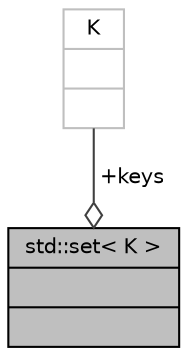 digraph "std::set&lt; K &gt;"
{
  edge [fontname="Helvetica",fontsize="10",labelfontname="Helvetica",labelfontsize="10"];
  node [fontname="Helvetica",fontsize="10",shape=record];
  Node831 [label="{std::set\< K \>\n||}",height=0.2,width=0.4,color="black", fillcolor="grey75", style="filled", fontcolor="black"];
  Node832 -> Node831 [color="grey25",fontsize="10",style="solid",label=" +keys" ,arrowhead="odiamond",fontname="Helvetica"];
  Node832 [label="{K\n||}",height=0.2,width=0.4,color="grey75", fillcolor="white", style="filled"];
}
